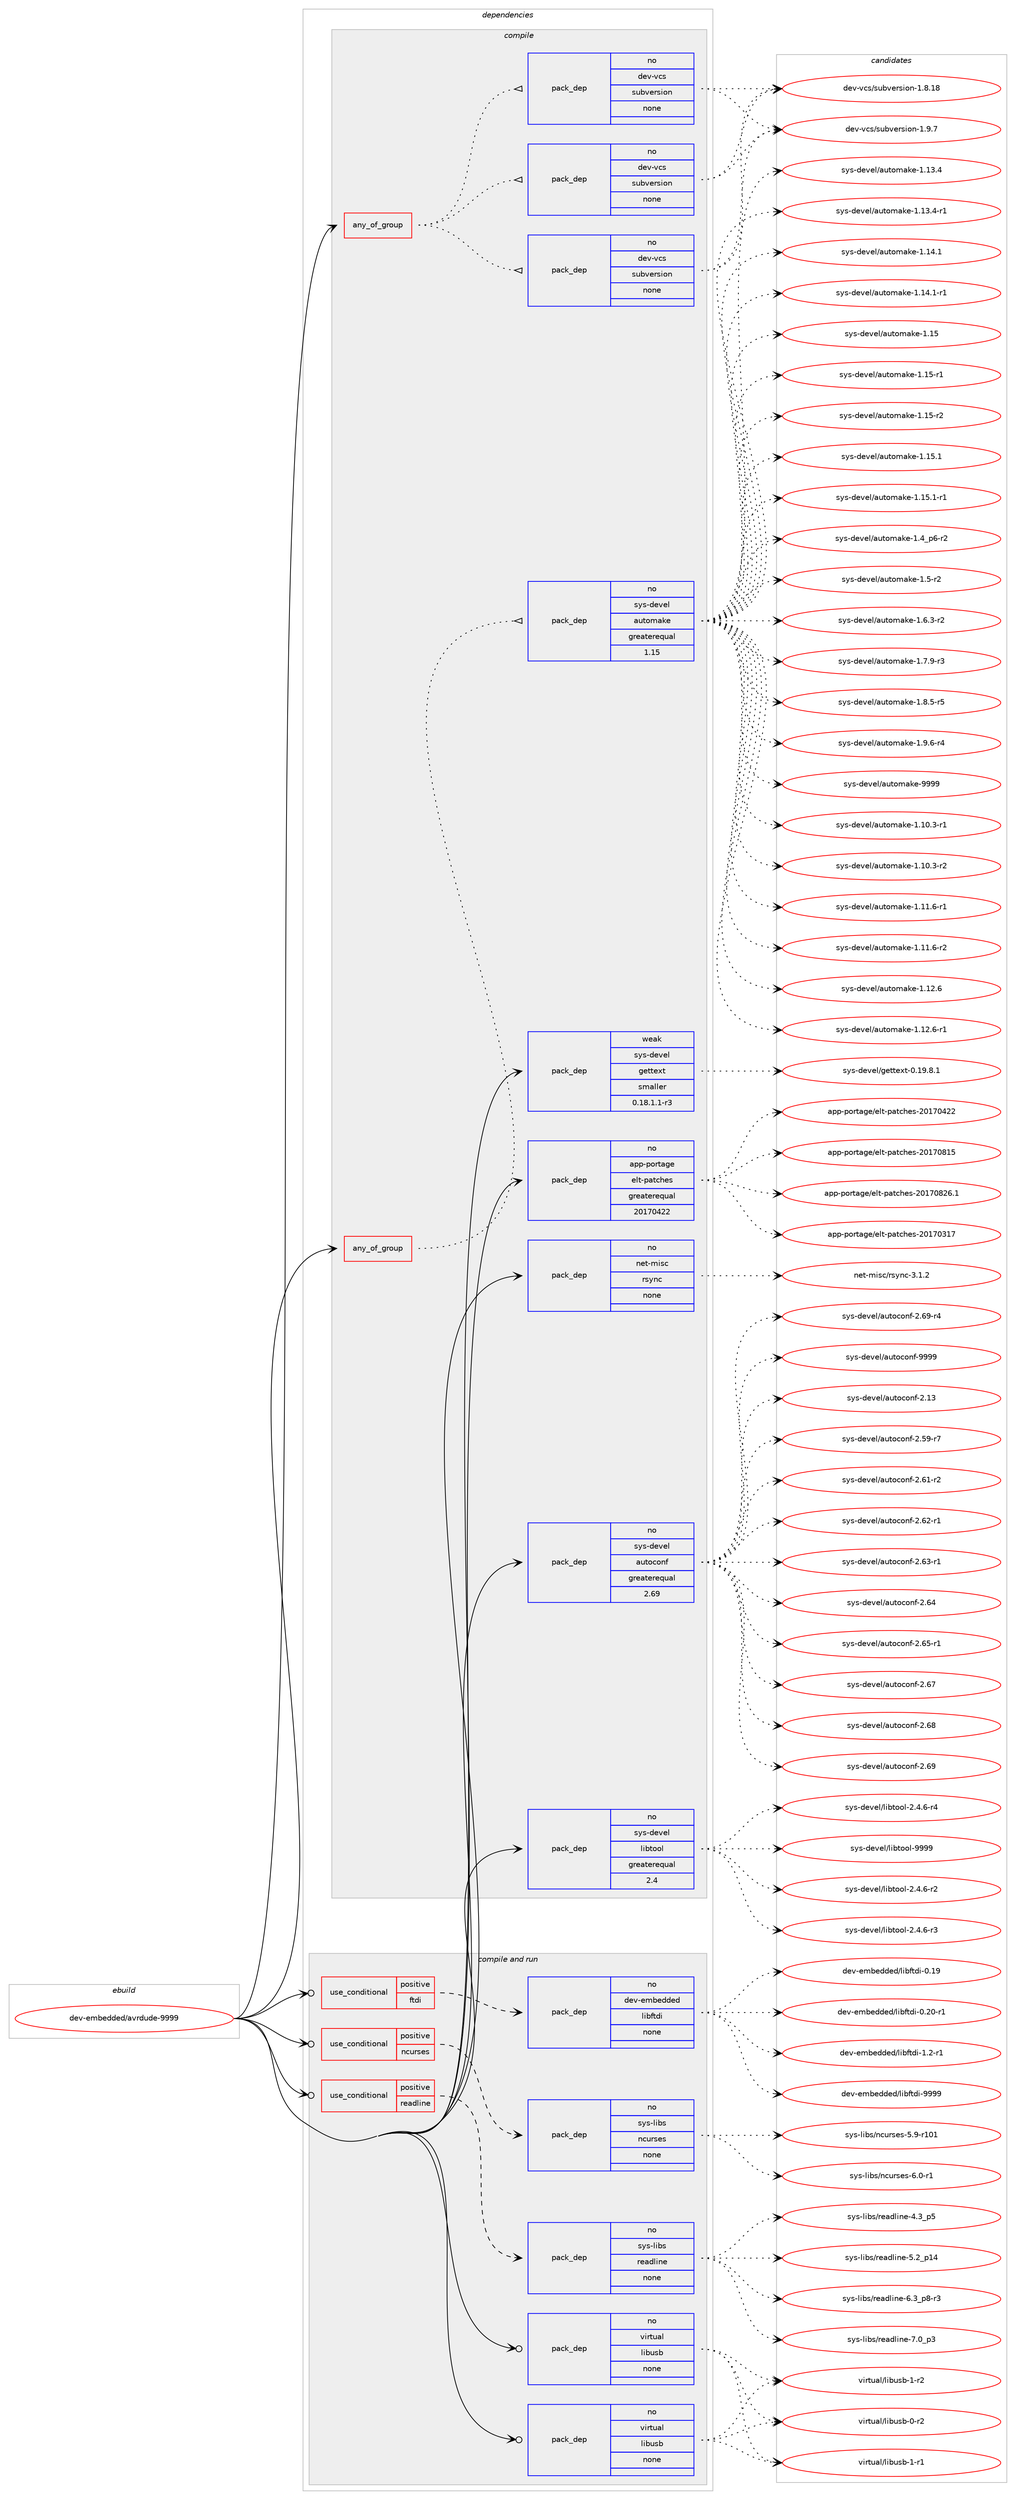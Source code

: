 digraph prolog {

# *************
# Graph options
# *************

newrank=true;
concentrate=true;
compound=true;
graph [rankdir=LR,fontname=Helvetica,fontsize=10,ranksep=1.5];#, ranksep=2.5, nodesep=0.2];
edge  [arrowhead=vee];
node  [fontname=Helvetica,fontsize=10];

# **********
# The ebuild
# **********

subgraph cluster_leftcol {
color=gray;
rank=same;
label=<<i>ebuild</i>>;
id [label="dev-embedded/avrdude-9999", color=red, width=4, href="../dev-embedded/avrdude-9999.svg"];
}

# ****************
# The dependencies
# ****************

subgraph cluster_midcol {
color=gray;
label=<<i>dependencies</i>>;
subgraph cluster_compile {
fillcolor="#eeeeee";
style=filled;
label=<<i>compile</i>>;
subgraph any1569 {
dependency71734 [label=<<TABLE BORDER="0" CELLBORDER="1" CELLSPACING="0" CELLPADDING="4"><TR><TD CELLPADDING="10">any_of_group</TD></TR></TABLE>>, shape=none, color=red];subgraph pack52657 {
dependency71735 [label=<<TABLE BORDER="0" CELLBORDER="1" CELLSPACING="0" CELLPADDING="4" WIDTH="220"><TR><TD ROWSPAN="6" CELLPADDING="30">pack_dep</TD></TR><TR><TD WIDTH="110">no</TD></TR><TR><TD>dev-vcs</TD></TR><TR><TD>subversion</TD></TR><TR><TD>none</TD></TR><TR><TD></TD></TR></TABLE>>, shape=none, color=blue];
}
dependency71734:e -> dependency71735:w [weight=20,style="dotted",arrowhead="oinv"];
subgraph pack52658 {
dependency71736 [label=<<TABLE BORDER="0" CELLBORDER="1" CELLSPACING="0" CELLPADDING="4" WIDTH="220"><TR><TD ROWSPAN="6" CELLPADDING="30">pack_dep</TD></TR><TR><TD WIDTH="110">no</TD></TR><TR><TD>dev-vcs</TD></TR><TR><TD>subversion</TD></TR><TR><TD>none</TD></TR><TR><TD></TD></TR></TABLE>>, shape=none, color=blue];
}
dependency71734:e -> dependency71736:w [weight=20,style="dotted",arrowhead="oinv"];
subgraph pack52659 {
dependency71737 [label=<<TABLE BORDER="0" CELLBORDER="1" CELLSPACING="0" CELLPADDING="4" WIDTH="220"><TR><TD ROWSPAN="6" CELLPADDING="30">pack_dep</TD></TR><TR><TD WIDTH="110">no</TD></TR><TR><TD>dev-vcs</TD></TR><TR><TD>subversion</TD></TR><TR><TD>none</TD></TR><TR><TD></TD></TR></TABLE>>, shape=none, color=blue];
}
dependency71734:e -> dependency71737:w [weight=20,style="dotted",arrowhead="oinv"];
}
id:e -> dependency71734:w [weight=20,style="solid",arrowhead="vee"];
subgraph any1570 {
dependency71738 [label=<<TABLE BORDER="0" CELLBORDER="1" CELLSPACING="0" CELLPADDING="4"><TR><TD CELLPADDING="10">any_of_group</TD></TR></TABLE>>, shape=none, color=red];subgraph pack52660 {
dependency71739 [label=<<TABLE BORDER="0" CELLBORDER="1" CELLSPACING="0" CELLPADDING="4" WIDTH="220"><TR><TD ROWSPAN="6" CELLPADDING="30">pack_dep</TD></TR><TR><TD WIDTH="110">no</TD></TR><TR><TD>sys-devel</TD></TR><TR><TD>automake</TD></TR><TR><TD>greaterequal</TD></TR><TR><TD>1.15</TD></TR></TABLE>>, shape=none, color=blue];
}
dependency71738:e -> dependency71739:w [weight=20,style="dotted",arrowhead="oinv"];
}
id:e -> dependency71738:w [weight=20,style="solid",arrowhead="vee"];
subgraph pack52661 {
dependency71740 [label=<<TABLE BORDER="0" CELLBORDER="1" CELLSPACING="0" CELLPADDING="4" WIDTH="220"><TR><TD ROWSPAN="6" CELLPADDING="30">pack_dep</TD></TR><TR><TD WIDTH="110">no</TD></TR><TR><TD>app-portage</TD></TR><TR><TD>elt-patches</TD></TR><TR><TD>greaterequal</TD></TR><TR><TD>20170422</TD></TR></TABLE>>, shape=none, color=blue];
}
id:e -> dependency71740:w [weight=20,style="solid",arrowhead="vee"];
subgraph pack52662 {
dependency71741 [label=<<TABLE BORDER="0" CELLBORDER="1" CELLSPACING="0" CELLPADDING="4" WIDTH="220"><TR><TD ROWSPAN="6" CELLPADDING="30">pack_dep</TD></TR><TR><TD WIDTH="110">no</TD></TR><TR><TD>net-misc</TD></TR><TR><TD>rsync</TD></TR><TR><TD>none</TD></TR><TR><TD></TD></TR></TABLE>>, shape=none, color=blue];
}
id:e -> dependency71741:w [weight=20,style="solid",arrowhead="vee"];
subgraph pack52663 {
dependency71742 [label=<<TABLE BORDER="0" CELLBORDER="1" CELLSPACING="0" CELLPADDING="4" WIDTH="220"><TR><TD ROWSPAN="6" CELLPADDING="30">pack_dep</TD></TR><TR><TD WIDTH="110">no</TD></TR><TR><TD>sys-devel</TD></TR><TR><TD>autoconf</TD></TR><TR><TD>greaterequal</TD></TR><TR><TD>2.69</TD></TR></TABLE>>, shape=none, color=blue];
}
id:e -> dependency71742:w [weight=20,style="solid",arrowhead="vee"];
subgraph pack52664 {
dependency71743 [label=<<TABLE BORDER="0" CELLBORDER="1" CELLSPACING="0" CELLPADDING="4" WIDTH="220"><TR><TD ROWSPAN="6" CELLPADDING="30">pack_dep</TD></TR><TR><TD WIDTH="110">no</TD></TR><TR><TD>sys-devel</TD></TR><TR><TD>libtool</TD></TR><TR><TD>greaterequal</TD></TR><TR><TD>2.4</TD></TR></TABLE>>, shape=none, color=blue];
}
id:e -> dependency71743:w [weight=20,style="solid",arrowhead="vee"];
subgraph pack52665 {
dependency71744 [label=<<TABLE BORDER="0" CELLBORDER="1" CELLSPACING="0" CELLPADDING="4" WIDTH="220"><TR><TD ROWSPAN="6" CELLPADDING="30">pack_dep</TD></TR><TR><TD WIDTH="110">weak</TD></TR><TR><TD>sys-devel</TD></TR><TR><TD>gettext</TD></TR><TR><TD>smaller</TD></TR><TR><TD>0.18.1.1-r3</TD></TR></TABLE>>, shape=none, color=blue];
}
id:e -> dependency71744:w [weight=20,style="solid",arrowhead="vee"];
}
subgraph cluster_compileandrun {
fillcolor="#eeeeee";
style=filled;
label=<<i>compile and run</i>>;
subgraph cond17478 {
dependency71745 [label=<<TABLE BORDER="0" CELLBORDER="1" CELLSPACING="0" CELLPADDING="4"><TR><TD ROWSPAN="3" CELLPADDING="10">use_conditional</TD></TR><TR><TD>positive</TD></TR><TR><TD>ftdi</TD></TR></TABLE>>, shape=none, color=red];
subgraph pack52666 {
dependency71746 [label=<<TABLE BORDER="0" CELLBORDER="1" CELLSPACING="0" CELLPADDING="4" WIDTH="220"><TR><TD ROWSPAN="6" CELLPADDING="30">pack_dep</TD></TR><TR><TD WIDTH="110">no</TD></TR><TR><TD>dev-embedded</TD></TR><TR><TD>libftdi</TD></TR><TR><TD>none</TD></TR><TR><TD></TD></TR></TABLE>>, shape=none, color=blue];
}
dependency71745:e -> dependency71746:w [weight=20,style="dashed",arrowhead="vee"];
}
id:e -> dependency71745:w [weight=20,style="solid",arrowhead="odotvee"];
subgraph cond17479 {
dependency71747 [label=<<TABLE BORDER="0" CELLBORDER="1" CELLSPACING="0" CELLPADDING="4"><TR><TD ROWSPAN="3" CELLPADDING="10">use_conditional</TD></TR><TR><TD>positive</TD></TR><TR><TD>ncurses</TD></TR></TABLE>>, shape=none, color=red];
subgraph pack52667 {
dependency71748 [label=<<TABLE BORDER="0" CELLBORDER="1" CELLSPACING="0" CELLPADDING="4" WIDTH="220"><TR><TD ROWSPAN="6" CELLPADDING="30">pack_dep</TD></TR><TR><TD WIDTH="110">no</TD></TR><TR><TD>sys-libs</TD></TR><TR><TD>ncurses</TD></TR><TR><TD>none</TD></TR><TR><TD></TD></TR></TABLE>>, shape=none, color=blue];
}
dependency71747:e -> dependency71748:w [weight=20,style="dashed",arrowhead="vee"];
}
id:e -> dependency71747:w [weight=20,style="solid",arrowhead="odotvee"];
subgraph cond17480 {
dependency71749 [label=<<TABLE BORDER="0" CELLBORDER="1" CELLSPACING="0" CELLPADDING="4"><TR><TD ROWSPAN="3" CELLPADDING="10">use_conditional</TD></TR><TR><TD>positive</TD></TR><TR><TD>readline</TD></TR></TABLE>>, shape=none, color=red];
subgraph pack52668 {
dependency71750 [label=<<TABLE BORDER="0" CELLBORDER="1" CELLSPACING="0" CELLPADDING="4" WIDTH="220"><TR><TD ROWSPAN="6" CELLPADDING="30">pack_dep</TD></TR><TR><TD WIDTH="110">no</TD></TR><TR><TD>sys-libs</TD></TR><TR><TD>readline</TD></TR><TR><TD>none</TD></TR><TR><TD></TD></TR></TABLE>>, shape=none, color=blue];
}
dependency71749:e -> dependency71750:w [weight=20,style="dashed",arrowhead="vee"];
}
id:e -> dependency71749:w [weight=20,style="solid",arrowhead="odotvee"];
subgraph pack52669 {
dependency71751 [label=<<TABLE BORDER="0" CELLBORDER="1" CELLSPACING="0" CELLPADDING="4" WIDTH="220"><TR><TD ROWSPAN="6" CELLPADDING="30">pack_dep</TD></TR><TR><TD WIDTH="110">no</TD></TR><TR><TD>virtual</TD></TR><TR><TD>libusb</TD></TR><TR><TD>none</TD></TR><TR><TD></TD></TR></TABLE>>, shape=none, color=blue];
}
id:e -> dependency71751:w [weight=20,style="solid",arrowhead="odotvee"];
subgraph pack52670 {
dependency71752 [label=<<TABLE BORDER="0" CELLBORDER="1" CELLSPACING="0" CELLPADDING="4" WIDTH="220"><TR><TD ROWSPAN="6" CELLPADDING="30">pack_dep</TD></TR><TR><TD WIDTH="110">no</TD></TR><TR><TD>virtual</TD></TR><TR><TD>libusb</TD></TR><TR><TD>none</TD></TR><TR><TD></TD></TR></TABLE>>, shape=none, color=blue];
}
id:e -> dependency71752:w [weight=20,style="solid",arrowhead="odotvee"];
}
subgraph cluster_run {
fillcolor="#eeeeee";
style=filled;
label=<<i>run</i>>;
}
}

# **************
# The candidates
# **************

subgraph cluster_choices {
rank=same;
color=gray;
label=<<i>candidates</i>>;

subgraph choice52657 {
color=black;
nodesep=1;
choice1001011184511899115471151179811810111411510511111045494656464956 [label="dev-vcs/subversion-1.8.18", color=red, width=4,href="../dev-vcs/subversion-1.8.18.svg"];
choice10010111845118991154711511798118101114115105111110454946574655 [label="dev-vcs/subversion-1.9.7", color=red, width=4,href="../dev-vcs/subversion-1.9.7.svg"];
dependency71735:e -> choice1001011184511899115471151179811810111411510511111045494656464956:w [style=dotted,weight="100"];
dependency71735:e -> choice10010111845118991154711511798118101114115105111110454946574655:w [style=dotted,weight="100"];
}
subgraph choice52658 {
color=black;
nodesep=1;
choice1001011184511899115471151179811810111411510511111045494656464956 [label="dev-vcs/subversion-1.8.18", color=red, width=4,href="../dev-vcs/subversion-1.8.18.svg"];
choice10010111845118991154711511798118101114115105111110454946574655 [label="dev-vcs/subversion-1.9.7", color=red, width=4,href="../dev-vcs/subversion-1.9.7.svg"];
dependency71736:e -> choice1001011184511899115471151179811810111411510511111045494656464956:w [style=dotted,weight="100"];
dependency71736:e -> choice10010111845118991154711511798118101114115105111110454946574655:w [style=dotted,weight="100"];
}
subgraph choice52659 {
color=black;
nodesep=1;
choice1001011184511899115471151179811810111411510511111045494656464956 [label="dev-vcs/subversion-1.8.18", color=red, width=4,href="../dev-vcs/subversion-1.8.18.svg"];
choice10010111845118991154711511798118101114115105111110454946574655 [label="dev-vcs/subversion-1.9.7", color=red, width=4,href="../dev-vcs/subversion-1.9.7.svg"];
dependency71737:e -> choice1001011184511899115471151179811810111411510511111045494656464956:w [style=dotted,weight="100"];
dependency71737:e -> choice10010111845118991154711511798118101114115105111110454946574655:w [style=dotted,weight="100"];
}
subgraph choice52660 {
color=black;
nodesep=1;
choice11512111545100101118101108479711711611110997107101454946494846514511449 [label="sys-devel/automake-1.10.3-r1", color=red, width=4,href="../sys-devel/automake-1.10.3-r1.svg"];
choice11512111545100101118101108479711711611110997107101454946494846514511450 [label="sys-devel/automake-1.10.3-r2", color=red, width=4,href="../sys-devel/automake-1.10.3-r2.svg"];
choice11512111545100101118101108479711711611110997107101454946494946544511449 [label="sys-devel/automake-1.11.6-r1", color=red, width=4,href="../sys-devel/automake-1.11.6-r1.svg"];
choice11512111545100101118101108479711711611110997107101454946494946544511450 [label="sys-devel/automake-1.11.6-r2", color=red, width=4,href="../sys-devel/automake-1.11.6-r2.svg"];
choice1151211154510010111810110847971171161111099710710145494649504654 [label="sys-devel/automake-1.12.6", color=red, width=4,href="../sys-devel/automake-1.12.6.svg"];
choice11512111545100101118101108479711711611110997107101454946495046544511449 [label="sys-devel/automake-1.12.6-r1", color=red, width=4,href="../sys-devel/automake-1.12.6-r1.svg"];
choice1151211154510010111810110847971171161111099710710145494649514652 [label="sys-devel/automake-1.13.4", color=red, width=4,href="../sys-devel/automake-1.13.4.svg"];
choice11512111545100101118101108479711711611110997107101454946495146524511449 [label="sys-devel/automake-1.13.4-r1", color=red, width=4,href="../sys-devel/automake-1.13.4-r1.svg"];
choice1151211154510010111810110847971171161111099710710145494649524649 [label="sys-devel/automake-1.14.1", color=red, width=4,href="../sys-devel/automake-1.14.1.svg"];
choice11512111545100101118101108479711711611110997107101454946495246494511449 [label="sys-devel/automake-1.14.1-r1", color=red, width=4,href="../sys-devel/automake-1.14.1-r1.svg"];
choice115121115451001011181011084797117116111109971071014549464953 [label="sys-devel/automake-1.15", color=red, width=4,href="../sys-devel/automake-1.15.svg"];
choice1151211154510010111810110847971171161111099710710145494649534511449 [label="sys-devel/automake-1.15-r1", color=red, width=4,href="../sys-devel/automake-1.15-r1.svg"];
choice1151211154510010111810110847971171161111099710710145494649534511450 [label="sys-devel/automake-1.15-r2", color=red, width=4,href="../sys-devel/automake-1.15-r2.svg"];
choice1151211154510010111810110847971171161111099710710145494649534649 [label="sys-devel/automake-1.15.1", color=red, width=4,href="../sys-devel/automake-1.15.1.svg"];
choice11512111545100101118101108479711711611110997107101454946495346494511449 [label="sys-devel/automake-1.15.1-r1", color=red, width=4,href="../sys-devel/automake-1.15.1-r1.svg"];
choice115121115451001011181011084797117116111109971071014549465295112544511450 [label="sys-devel/automake-1.4_p6-r2", color=red, width=4,href="../sys-devel/automake-1.4_p6-r2.svg"];
choice11512111545100101118101108479711711611110997107101454946534511450 [label="sys-devel/automake-1.5-r2", color=red, width=4,href="../sys-devel/automake-1.5-r2.svg"];
choice115121115451001011181011084797117116111109971071014549465446514511450 [label="sys-devel/automake-1.6.3-r2", color=red, width=4,href="../sys-devel/automake-1.6.3-r2.svg"];
choice115121115451001011181011084797117116111109971071014549465546574511451 [label="sys-devel/automake-1.7.9-r3", color=red, width=4,href="../sys-devel/automake-1.7.9-r3.svg"];
choice115121115451001011181011084797117116111109971071014549465646534511453 [label="sys-devel/automake-1.8.5-r5", color=red, width=4,href="../sys-devel/automake-1.8.5-r5.svg"];
choice115121115451001011181011084797117116111109971071014549465746544511452 [label="sys-devel/automake-1.9.6-r4", color=red, width=4,href="../sys-devel/automake-1.9.6-r4.svg"];
choice115121115451001011181011084797117116111109971071014557575757 [label="sys-devel/automake-9999", color=red, width=4,href="../sys-devel/automake-9999.svg"];
dependency71739:e -> choice11512111545100101118101108479711711611110997107101454946494846514511449:w [style=dotted,weight="100"];
dependency71739:e -> choice11512111545100101118101108479711711611110997107101454946494846514511450:w [style=dotted,weight="100"];
dependency71739:e -> choice11512111545100101118101108479711711611110997107101454946494946544511449:w [style=dotted,weight="100"];
dependency71739:e -> choice11512111545100101118101108479711711611110997107101454946494946544511450:w [style=dotted,weight="100"];
dependency71739:e -> choice1151211154510010111810110847971171161111099710710145494649504654:w [style=dotted,weight="100"];
dependency71739:e -> choice11512111545100101118101108479711711611110997107101454946495046544511449:w [style=dotted,weight="100"];
dependency71739:e -> choice1151211154510010111810110847971171161111099710710145494649514652:w [style=dotted,weight="100"];
dependency71739:e -> choice11512111545100101118101108479711711611110997107101454946495146524511449:w [style=dotted,weight="100"];
dependency71739:e -> choice1151211154510010111810110847971171161111099710710145494649524649:w [style=dotted,weight="100"];
dependency71739:e -> choice11512111545100101118101108479711711611110997107101454946495246494511449:w [style=dotted,weight="100"];
dependency71739:e -> choice115121115451001011181011084797117116111109971071014549464953:w [style=dotted,weight="100"];
dependency71739:e -> choice1151211154510010111810110847971171161111099710710145494649534511449:w [style=dotted,weight="100"];
dependency71739:e -> choice1151211154510010111810110847971171161111099710710145494649534511450:w [style=dotted,weight="100"];
dependency71739:e -> choice1151211154510010111810110847971171161111099710710145494649534649:w [style=dotted,weight="100"];
dependency71739:e -> choice11512111545100101118101108479711711611110997107101454946495346494511449:w [style=dotted,weight="100"];
dependency71739:e -> choice115121115451001011181011084797117116111109971071014549465295112544511450:w [style=dotted,weight="100"];
dependency71739:e -> choice11512111545100101118101108479711711611110997107101454946534511450:w [style=dotted,weight="100"];
dependency71739:e -> choice115121115451001011181011084797117116111109971071014549465446514511450:w [style=dotted,weight="100"];
dependency71739:e -> choice115121115451001011181011084797117116111109971071014549465546574511451:w [style=dotted,weight="100"];
dependency71739:e -> choice115121115451001011181011084797117116111109971071014549465646534511453:w [style=dotted,weight="100"];
dependency71739:e -> choice115121115451001011181011084797117116111109971071014549465746544511452:w [style=dotted,weight="100"];
dependency71739:e -> choice115121115451001011181011084797117116111109971071014557575757:w [style=dotted,weight="100"];
}
subgraph choice52661 {
color=black;
nodesep=1;
choice97112112451121111141169710310147101108116451129711699104101115455048495548514955 [label="app-portage/elt-patches-20170317", color=red, width=4,href="../app-portage/elt-patches-20170317.svg"];
choice97112112451121111141169710310147101108116451129711699104101115455048495548525050 [label="app-portage/elt-patches-20170422", color=red, width=4,href="../app-portage/elt-patches-20170422.svg"];
choice97112112451121111141169710310147101108116451129711699104101115455048495548564953 [label="app-portage/elt-patches-20170815", color=red, width=4,href="../app-portage/elt-patches-20170815.svg"];
choice971121124511211111411697103101471011081164511297116991041011154550484955485650544649 [label="app-portage/elt-patches-20170826.1", color=red, width=4,href="../app-portage/elt-patches-20170826.1.svg"];
dependency71740:e -> choice97112112451121111141169710310147101108116451129711699104101115455048495548514955:w [style=dotted,weight="100"];
dependency71740:e -> choice97112112451121111141169710310147101108116451129711699104101115455048495548525050:w [style=dotted,weight="100"];
dependency71740:e -> choice97112112451121111141169710310147101108116451129711699104101115455048495548564953:w [style=dotted,weight="100"];
dependency71740:e -> choice971121124511211111411697103101471011081164511297116991041011154550484955485650544649:w [style=dotted,weight="100"];
}
subgraph choice52662 {
color=black;
nodesep=1;
choice11010111645109105115994711411512111099455146494650 [label="net-misc/rsync-3.1.2", color=red, width=4,href="../net-misc/rsync-3.1.2.svg"];
dependency71741:e -> choice11010111645109105115994711411512111099455146494650:w [style=dotted,weight="100"];
}
subgraph choice52663 {
color=black;
nodesep=1;
choice115121115451001011181011084797117116111991111101024550464951 [label="sys-devel/autoconf-2.13", color=red, width=4,href="../sys-devel/autoconf-2.13.svg"];
choice1151211154510010111810110847971171161119911111010245504653574511455 [label="sys-devel/autoconf-2.59-r7", color=red, width=4,href="../sys-devel/autoconf-2.59-r7.svg"];
choice1151211154510010111810110847971171161119911111010245504654494511450 [label="sys-devel/autoconf-2.61-r2", color=red, width=4,href="../sys-devel/autoconf-2.61-r2.svg"];
choice1151211154510010111810110847971171161119911111010245504654504511449 [label="sys-devel/autoconf-2.62-r1", color=red, width=4,href="../sys-devel/autoconf-2.62-r1.svg"];
choice1151211154510010111810110847971171161119911111010245504654514511449 [label="sys-devel/autoconf-2.63-r1", color=red, width=4,href="../sys-devel/autoconf-2.63-r1.svg"];
choice115121115451001011181011084797117116111991111101024550465452 [label="sys-devel/autoconf-2.64", color=red, width=4,href="../sys-devel/autoconf-2.64.svg"];
choice1151211154510010111810110847971171161119911111010245504654534511449 [label="sys-devel/autoconf-2.65-r1", color=red, width=4,href="../sys-devel/autoconf-2.65-r1.svg"];
choice115121115451001011181011084797117116111991111101024550465455 [label="sys-devel/autoconf-2.67", color=red, width=4,href="../sys-devel/autoconf-2.67.svg"];
choice115121115451001011181011084797117116111991111101024550465456 [label="sys-devel/autoconf-2.68", color=red, width=4,href="../sys-devel/autoconf-2.68.svg"];
choice115121115451001011181011084797117116111991111101024550465457 [label="sys-devel/autoconf-2.69", color=red, width=4,href="../sys-devel/autoconf-2.69.svg"];
choice1151211154510010111810110847971171161119911111010245504654574511452 [label="sys-devel/autoconf-2.69-r4", color=red, width=4,href="../sys-devel/autoconf-2.69-r4.svg"];
choice115121115451001011181011084797117116111991111101024557575757 [label="sys-devel/autoconf-9999", color=red, width=4,href="../sys-devel/autoconf-9999.svg"];
dependency71742:e -> choice115121115451001011181011084797117116111991111101024550464951:w [style=dotted,weight="100"];
dependency71742:e -> choice1151211154510010111810110847971171161119911111010245504653574511455:w [style=dotted,weight="100"];
dependency71742:e -> choice1151211154510010111810110847971171161119911111010245504654494511450:w [style=dotted,weight="100"];
dependency71742:e -> choice1151211154510010111810110847971171161119911111010245504654504511449:w [style=dotted,weight="100"];
dependency71742:e -> choice1151211154510010111810110847971171161119911111010245504654514511449:w [style=dotted,weight="100"];
dependency71742:e -> choice115121115451001011181011084797117116111991111101024550465452:w [style=dotted,weight="100"];
dependency71742:e -> choice1151211154510010111810110847971171161119911111010245504654534511449:w [style=dotted,weight="100"];
dependency71742:e -> choice115121115451001011181011084797117116111991111101024550465455:w [style=dotted,weight="100"];
dependency71742:e -> choice115121115451001011181011084797117116111991111101024550465456:w [style=dotted,weight="100"];
dependency71742:e -> choice115121115451001011181011084797117116111991111101024550465457:w [style=dotted,weight="100"];
dependency71742:e -> choice1151211154510010111810110847971171161119911111010245504654574511452:w [style=dotted,weight="100"];
dependency71742:e -> choice115121115451001011181011084797117116111991111101024557575757:w [style=dotted,weight="100"];
}
subgraph choice52664 {
color=black;
nodesep=1;
choice1151211154510010111810110847108105981161111111084550465246544511450 [label="sys-devel/libtool-2.4.6-r2", color=red, width=4,href="../sys-devel/libtool-2.4.6-r2.svg"];
choice1151211154510010111810110847108105981161111111084550465246544511451 [label="sys-devel/libtool-2.4.6-r3", color=red, width=4,href="../sys-devel/libtool-2.4.6-r3.svg"];
choice1151211154510010111810110847108105981161111111084550465246544511452 [label="sys-devel/libtool-2.4.6-r4", color=red, width=4,href="../sys-devel/libtool-2.4.6-r4.svg"];
choice1151211154510010111810110847108105981161111111084557575757 [label="sys-devel/libtool-9999", color=red, width=4,href="../sys-devel/libtool-9999.svg"];
dependency71743:e -> choice1151211154510010111810110847108105981161111111084550465246544511450:w [style=dotted,weight="100"];
dependency71743:e -> choice1151211154510010111810110847108105981161111111084550465246544511451:w [style=dotted,weight="100"];
dependency71743:e -> choice1151211154510010111810110847108105981161111111084550465246544511452:w [style=dotted,weight="100"];
dependency71743:e -> choice1151211154510010111810110847108105981161111111084557575757:w [style=dotted,weight="100"];
}
subgraph choice52665 {
color=black;
nodesep=1;
choice1151211154510010111810110847103101116116101120116454846495746564649 [label="sys-devel/gettext-0.19.8.1", color=red, width=4,href="../sys-devel/gettext-0.19.8.1.svg"];
dependency71744:e -> choice1151211154510010111810110847103101116116101120116454846495746564649:w [style=dotted,weight="100"];
}
subgraph choice52666 {
color=black;
nodesep=1;
choice100101118451011099810110010010110047108105981021161001054548464957 [label="dev-embedded/libftdi-0.19", color=red, width=4,href="../dev-embedded/libftdi-0.19.svg"];
choice1001011184510110998101100100101100471081059810211610010545484650484511449 [label="dev-embedded/libftdi-0.20-r1", color=red, width=4,href="../dev-embedded/libftdi-0.20-r1.svg"];
choice10010111845101109981011001001011004710810598102116100105454946504511449 [label="dev-embedded/libftdi-1.2-r1", color=red, width=4,href="../dev-embedded/libftdi-1.2-r1.svg"];
choice100101118451011099810110010010110047108105981021161001054557575757 [label="dev-embedded/libftdi-9999", color=red, width=4,href="../dev-embedded/libftdi-9999.svg"];
dependency71746:e -> choice100101118451011099810110010010110047108105981021161001054548464957:w [style=dotted,weight="100"];
dependency71746:e -> choice1001011184510110998101100100101100471081059810211610010545484650484511449:w [style=dotted,weight="100"];
dependency71746:e -> choice10010111845101109981011001001011004710810598102116100105454946504511449:w [style=dotted,weight="100"];
dependency71746:e -> choice100101118451011099810110010010110047108105981021161001054557575757:w [style=dotted,weight="100"];
}
subgraph choice52667 {
color=black;
nodesep=1;
choice115121115451081059811547110991171141151011154553465745114494849 [label="sys-libs/ncurses-5.9-r101", color=red, width=4,href="../sys-libs/ncurses-5.9-r101.svg"];
choice11512111545108105981154711099117114115101115455446484511449 [label="sys-libs/ncurses-6.0-r1", color=red, width=4,href="../sys-libs/ncurses-6.0-r1.svg"];
dependency71748:e -> choice115121115451081059811547110991171141151011154553465745114494849:w [style=dotted,weight="100"];
dependency71748:e -> choice11512111545108105981154711099117114115101115455446484511449:w [style=dotted,weight="100"];
}
subgraph choice52668 {
color=black;
nodesep=1;
choice11512111545108105981154711410197100108105110101455246519511253 [label="sys-libs/readline-4.3_p5", color=red, width=4,href="../sys-libs/readline-4.3_p5.svg"];
choice1151211154510810598115471141019710010810511010145534650951124952 [label="sys-libs/readline-5.2_p14", color=red, width=4,href="../sys-libs/readline-5.2_p14.svg"];
choice115121115451081059811547114101971001081051101014554465195112564511451 [label="sys-libs/readline-6.3_p8-r3", color=red, width=4,href="../sys-libs/readline-6.3_p8-r3.svg"];
choice11512111545108105981154711410197100108105110101455546489511251 [label="sys-libs/readline-7.0_p3", color=red, width=4,href="../sys-libs/readline-7.0_p3.svg"];
dependency71750:e -> choice11512111545108105981154711410197100108105110101455246519511253:w [style=dotted,weight="100"];
dependency71750:e -> choice1151211154510810598115471141019710010810511010145534650951124952:w [style=dotted,weight="100"];
dependency71750:e -> choice115121115451081059811547114101971001081051101014554465195112564511451:w [style=dotted,weight="100"];
dependency71750:e -> choice11512111545108105981154711410197100108105110101455546489511251:w [style=dotted,weight="100"];
}
subgraph choice52669 {
color=black;
nodesep=1;
choice1181051141161179710847108105981171159845484511450 [label="virtual/libusb-0-r2", color=red, width=4,href="../virtual/libusb-0-r2.svg"];
choice1181051141161179710847108105981171159845494511449 [label="virtual/libusb-1-r1", color=red, width=4,href="../virtual/libusb-1-r1.svg"];
choice1181051141161179710847108105981171159845494511450 [label="virtual/libusb-1-r2", color=red, width=4,href="../virtual/libusb-1-r2.svg"];
dependency71751:e -> choice1181051141161179710847108105981171159845484511450:w [style=dotted,weight="100"];
dependency71751:e -> choice1181051141161179710847108105981171159845494511449:w [style=dotted,weight="100"];
dependency71751:e -> choice1181051141161179710847108105981171159845494511450:w [style=dotted,weight="100"];
}
subgraph choice52670 {
color=black;
nodesep=1;
choice1181051141161179710847108105981171159845484511450 [label="virtual/libusb-0-r2", color=red, width=4,href="../virtual/libusb-0-r2.svg"];
choice1181051141161179710847108105981171159845494511449 [label="virtual/libusb-1-r1", color=red, width=4,href="../virtual/libusb-1-r1.svg"];
choice1181051141161179710847108105981171159845494511450 [label="virtual/libusb-1-r2", color=red, width=4,href="../virtual/libusb-1-r2.svg"];
dependency71752:e -> choice1181051141161179710847108105981171159845484511450:w [style=dotted,weight="100"];
dependency71752:e -> choice1181051141161179710847108105981171159845494511449:w [style=dotted,weight="100"];
dependency71752:e -> choice1181051141161179710847108105981171159845494511450:w [style=dotted,weight="100"];
}
}

}
